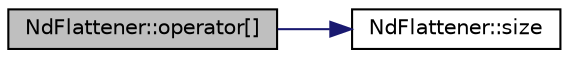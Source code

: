 digraph "NdFlattener::operator[]"
{
 // LATEX_PDF_SIZE
  edge [fontname="Helvetica",fontsize="10",labelfontname="Helvetica",labelfontsize="10"];
  node [fontname="Helvetica",fontsize="10",shape=record];
  rankdir="LR";
  Node1 [label="NdFlattener::operator[]",height=0.2,width=0.4,color="black", fillcolor="grey75", style="filled", fontcolor="black",tooltip="Look-up with IndexAccumulator, non-const version."];
  Node1 -> Node2 [color="midnightblue",fontsize="10",style="solid",fontname="Helvetica"];
  Node2 [label="NdFlattener::size",height=0.2,width=0.4,color="black", fillcolor="white", style="filled",URL="$classNdFlattener.html#a2d463de26d5641654e00ab0bcfd4b871",tooltip=" "];
}
